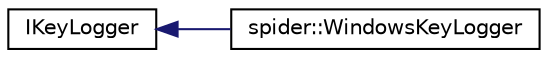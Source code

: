 digraph "Graphical Class Hierarchy"
{
  edge [fontname="Helvetica",fontsize="10",labelfontname="Helvetica",labelfontsize="10"];
  node [fontname="Helvetica",fontsize="10",shape=record];
  rankdir="LR";
  Node0 [label="IKeyLogger",height=0.2,width=0.4,color="black", fillcolor="white", style="filled",URL="$class_i_key_logger.html"];
  Node0 -> Node1 [dir="back",color="midnightblue",fontsize="10",style="solid",fontname="Helvetica"];
  Node1 [label="spider::WindowsKeyLogger",height=0.2,width=0.4,color="black", fillcolor="white", style="filled",URL="$classspider_1_1_windows_key_logger.html"];
}
